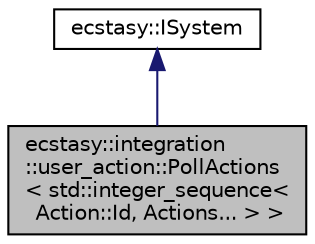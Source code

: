 digraph "ecstasy::integration::user_action::PollActions&lt; std::integer_sequence&lt; Action::Id, Actions... &gt; &gt;"
{
 // LATEX_PDF_SIZE
  edge [fontname="Helvetica",fontsize="10",labelfontname="Helvetica",labelfontsize="10"];
  node [fontname="Helvetica",fontsize="10",shape=record];
  Node1 [label="ecstasy::integration\l::user_action::PollActions\l\< std::integer_sequence\<\l Action::Id, Actions... \> \>",height=0.2,width=0.4,color="black", fillcolor="grey75", style="filled", fontcolor="black",tooltip="Templated system to poll pending actions using the PendingActions resource."];
  Node2 -> Node1 [dir="back",color="midnightblue",fontsize="10",style="solid",fontname="Helvetica"];
  Node2 [label="ecstasy::ISystem",height=0.2,width=0.4,color="black", fillcolor="white", style="filled",URL="$classecstasy_1_1_i_system.html",tooltip="System interface, base class of all systems."];
}
